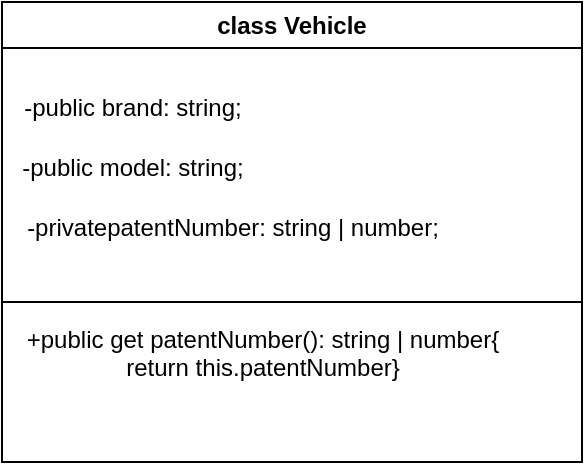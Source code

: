 <mxfile>
    <diagram id="mrABDYif6n8ejJJ6OU53" name="Page-1">
        <mxGraphModel dx="786" dy="662" grid="1" gridSize="10" guides="1" tooltips="1" connect="1" arrows="1" fold="1" page="1" pageScale="1" pageWidth="850" pageHeight="1100" math="0" shadow="0">
            <root>
                <mxCell id="0"/>
                <mxCell id="1" parent="0"/>
                <mxCell id="2" value="class Vehicle" style="swimlane;whiteSpace=wrap;html=1;" vertex="1" parent="1">
                    <mxGeometry x="250" y="210" width="290" height="230" as="geometry"/>
                </mxCell>
                <mxCell id="3" value="-public brand: string;" style="text;html=1;align=center;verticalAlign=middle;resizable=0;points=[];autosize=1;strokeColor=none;fillColor=none;" vertex="1" parent="2">
                    <mxGeometry y="38" width="130" height="30" as="geometry"/>
                </mxCell>
                <mxCell id="4" value="-public model: string;" style="text;html=1;align=center;verticalAlign=middle;resizable=0;points=[];autosize=1;strokeColor=none;fillColor=none;" vertex="1" parent="2">
                    <mxGeometry y="68" width="130" height="30" as="geometry"/>
                </mxCell>
                <mxCell id="5" value="-privatepatentNumber: string | number;" style="text;html=1;align=center;verticalAlign=middle;resizable=0;points=[];autosize=1;strokeColor=none;fillColor=none;" vertex="1" parent="2">
                    <mxGeometry y="98" width="230" height="30" as="geometry"/>
                </mxCell>
                <mxCell id="7" value="" style="endArrow=none;html=1;" edge="1" parent="2">
                    <mxGeometry width="50" height="50" relative="1" as="geometry">
                        <mxPoint y="150" as="sourcePoint"/>
                        <mxPoint x="290" y="150" as="targetPoint"/>
                    </mxGeometry>
                </mxCell>
                <mxCell id="9" value="+public get patentNumber(): string | number{&lt;div&gt;return this.patentNumber}&lt;/div&gt;&lt;div&gt;&lt;br&gt;&lt;/div&gt;" style="text;html=1;align=center;verticalAlign=middle;resizable=0;points=[];autosize=1;strokeColor=none;fillColor=none;" vertex="1" parent="2">
                    <mxGeometry y="153" width="260" height="60" as="geometry"/>
                </mxCell>
            </root>
        </mxGraphModel>
    </diagram>
</mxfile>